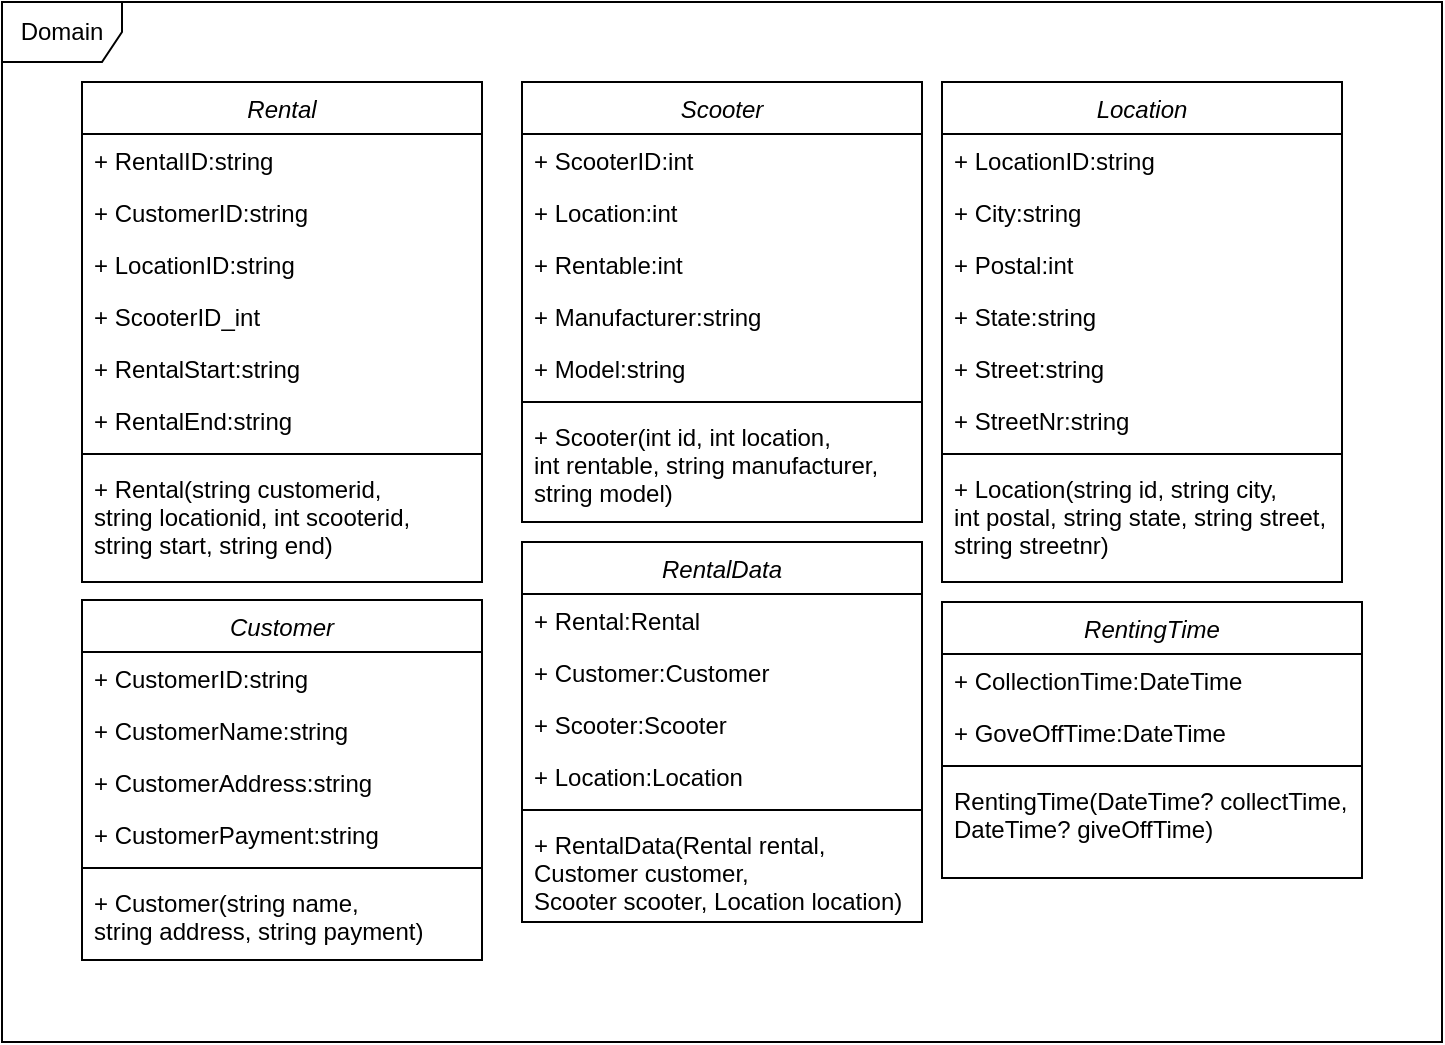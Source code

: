 <mxfile version="16.5.1" type="device"><diagram id="C5RBs43oDa-KdzZeNtuy" name="Page-1"><mxGraphModel dx="1550" dy="948" grid="1" gridSize="10" guides="1" tooltips="1" connect="1" arrows="1" fold="1" page="1" pageScale="1" pageWidth="827" pageHeight="1169" math="0" shadow="0"><root><mxCell id="WIyWlLk6GJQsqaUBKTNV-0"/><mxCell id="WIyWlLk6GJQsqaUBKTNV-1" parent="WIyWlLk6GJQsqaUBKTNV-0"/><mxCell id="zkfFHV4jXpPFQw0GAbJ--0" value="Rental" style="swimlane;fontStyle=2;align=center;verticalAlign=top;childLayout=stackLayout;horizontal=1;startSize=26;horizontalStack=0;resizeParent=1;resizeLast=0;collapsible=1;marginBottom=0;rounded=0;shadow=0;strokeWidth=1;" parent="WIyWlLk6GJQsqaUBKTNV-1" vertex="1"><mxGeometry x="40" y="40" width="200" height="250" as="geometry"><mxRectangle x="230" y="140" width="160" height="26" as="alternateBounds"/></mxGeometry></mxCell><mxCell id="zkfFHV4jXpPFQw0GAbJ--1" value="+ RentalID:string" style="text;align=left;verticalAlign=top;spacingLeft=4;spacingRight=4;overflow=hidden;rotatable=0;points=[[0,0.5],[1,0.5]];portConstraint=eastwest;" parent="zkfFHV4jXpPFQw0GAbJ--0" vertex="1"><mxGeometry y="26" width="200" height="26" as="geometry"/></mxCell><mxCell id="zkfFHV4jXpPFQw0GAbJ--2" value="+ CustomerID:string" style="text;align=left;verticalAlign=top;spacingLeft=4;spacingRight=4;overflow=hidden;rotatable=0;points=[[0,0.5],[1,0.5]];portConstraint=eastwest;rounded=0;shadow=0;html=0;" parent="zkfFHV4jXpPFQw0GAbJ--0" vertex="1"><mxGeometry y="52" width="200" height="26" as="geometry"/></mxCell><mxCell id="zkfFHV4jXpPFQw0GAbJ--3" value="+ LocationID:string" style="text;align=left;verticalAlign=top;spacingLeft=4;spacingRight=4;overflow=hidden;rotatable=0;points=[[0,0.5],[1,0.5]];portConstraint=eastwest;rounded=0;shadow=0;html=0;" parent="zkfFHV4jXpPFQw0GAbJ--0" vertex="1"><mxGeometry y="78" width="200" height="26" as="geometry"/></mxCell><mxCell id="mPlbGyU6Uhk3A5A_tVOu-30" value="+ ScooterID_int" style="text;align=left;verticalAlign=top;spacingLeft=4;spacingRight=4;overflow=hidden;rotatable=0;points=[[0,0.5],[1,0.5]];portConstraint=eastwest;rounded=0;shadow=0;html=0;" vertex="1" parent="zkfFHV4jXpPFQw0GAbJ--0"><mxGeometry y="104" width="200" height="26" as="geometry"/></mxCell><mxCell id="mPlbGyU6Uhk3A5A_tVOu-31" value="+ RentalStart:string" style="text;align=left;verticalAlign=top;spacingLeft=4;spacingRight=4;overflow=hidden;rotatable=0;points=[[0,0.5],[1,0.5]];portConstraint=eastwest;rounded=0;shadow=0;html=0;" vertex="1" parent="zkfFHV4jXpPFQw0GAbJ--0"><mxGeometry y="130" width="200" height="26" as="geometry"/></mxCell><mxCell id="mPlbGyU6Uhk3A5A_tVOu-32" value="+ RentalEnd:string" style="text;align=left;verticalAlign=top;spacingLeft=4;spacingRight=4;overflow=hidden;rotatable=0;points=[[0,0.5],[1,0.5]];portConstraint=eastwest;rounded=0;shadow=0;html=0;" vertex="1" parent="zkfFHV4jXpPFQw0GAbJ--0"><mxGeometry y="156" width="200" height="26" as="geometry"/></mxCell><mxCell id="zkfFHV4jXpPFQw0GAbJ--4" value="" style="line;html=1;strokeWidth=1;align=left;verticalAlign=middle;spacingTop=-1;spacingLeft=3;spacingRight=3;rotatable=0;labelPosition=right;points=[];portConstraint=eastwest;" parent="zkfFHV4jXpPFQw0GAbJ--0" vertex="1"><mxGeometry y="182" width="200" height="8" as="geometry"/></mxCell><mxCell id="zkfFHV4jXpPFQw0GAbJ--5" value="+ Rental(string customerid, &#10;string locationid, int scooterid, &#10;string start, string end)" style="text;align=left;verticalAlign=top;spacingLeft=4;spacingRight=4;overflow=hidden;rotatable=0;points=[[0,0.5],[1,0.5]];portConstraint=eastwest;" parent="zkfFHV4jXpPFQw0GAbJ--0" vertex="1"><mxGeometry y="190" width="200" height="60" as="geometry"/></mxCell><mxCell id="mPlbGyU6Uhk3A5A_tVOu-0" value="Scooter" style="swimlane;fontStyle=2;align=center;verticalAlign=top;childLayout=stackLayout;horizontal=1;startSize=26;horizontalStack=0;resizeParent=1;resizeLast=0;collapsible=1;marginBottom=0;rounded=0;shadow=0;strokeWidth=1;" vertex="1" parent="WIyWlLk6GJQsqaUBKTNV-1"><mxGeometry x="260" y="40" width="200" height="220" as="geometry"><mxRectangle x="230" y="140" width="160" height="26" as="alternateBounds"/></mxGeometry></mxCell><mxCell id="mPlbGyU6Uhk3A5A_tVOu-1" value="+ ScooterID:int" style="text;align=left;verticalAlign=top;spacingLeft=4;spacingRight=4;overflow=hidden;rotatable=0;points=[[0,0.5],[1,0.5]];portConstraint=eastwest;" vertex="1" parent="mPlbGyU6Uhk3A5A_tVOu-0"><mxGeometry y="26" width="200" height="26" as="geometry"/></mxCell><mxCell id="mPlbGyU6Uhk3A5A_tVOu-2" value="+ Location:int" style="text;align=left;verticalAlign=top;spacingLeft=4;spacingRight=4;overflow=hidden;rotatable=0;points=[[0,0.5],[1,0.5]];portConstraint=eastwest;rounded=0;shadow=0;html=0;" vertex="1" parent="mPlbGyU6Uhk3A5A_tVOu-0"><mxGeometry y="52" width="200" height="26" as="geometry"/></mxCell><mxCell id="mPlbGyU6Uhk3A5A_tVOu-3" value="+ Rentable:int" style="text;align=left;verticalAlign=top;spacingLeft=4;spacingRight=4;overflow=hidden;rotatable=0;points=[[0,0.5],[1,0.5]];portConstraint=eastwest;rounded=0;shadow=0;html=0;" vertex="1" parent="mPlbGyU6Uhk3A5A_tVOu-0"><mxGeometry y="78" width="200" height="26" as="geometry"/></mxCell><mxCell id="mPlbGyU6Uhk3A5A_tVOu-34" value="+ Manufacturer:string" style="text;align=left;verticalAlign=top;spacingLeft=4;spacingRight=4;overflow=hidden;rotatable=0;points=[[0,0.5],[1,0.5]];portConstraint=eastwest;rounded=0;shadow=0;html=0;" vertex="1" parent="mPlbGyU6Uhk3A5A_tVOu-0"><mxGeometry y="104" width="200" height="26" as="geometry"/></mxCell><mxCell id="mPlbGyU6Uhk3A5A_tVOu-35" value="+ Model:string" style="text;align=left;verticalAlign=top;spacingLeft=4;spacingRight=4;overflow=hidden;rotatable=0;points=[[0,0.5],[1,0.5]];portConstraint=eastwest;rounded=0;shadow=0;html=0;" vertex="1" parent="mPlbGyU6Uhk3A5A_tVOu-0"><mxGeometry y="130" width="200" height="26" as="geometry"/></mxCell><mxCell id="mPlbGyU6Uhk3A5A_tVOu-4" value="" style="line;html=1;strokeWidth=1;align=left;verticalAlign=middle;spacingTop=-1;spacingLeft=3;spacingRight=3;rotatable=0;labelPosition=right;points=[];portConstraint=eastwest;" vertex="1" parent="mPlbGyU6Uhk3A5A_tVOu-0"><mxGeometry y="156" width="200" height="8" as="geometry"/></mxCell><mxCell id="mPlbGyU6Uhk3A5A_tVOu-5" value="+ Scooter(int id, int location, &#10;int rentable, string manufacturer, &#10;string model)" style="text;align=left;verticalAlign=top;spacingLeft=4;spacingRight=4;overflow=hidden;rotatable=0;points=[[0,0.5],[1,0.5]];portConstraint=eastwest;" vertex="1" parent="mPlbGyU6Uhk3A5A_tVOu-0"><mxGeometry y="164" width="200" height="56" as="geometry"/></mxCell><mxCell id="mPlbGyU6Uhk3A5A_tVOu-6" value="Location" style="swimlane;fontStyle=2;align=center;verticalAlign=top;childLayout=stackLayout;horizontal=1;startSize=26;horizontalStack=0;resizeParent=1;resizeLast=0;collapsible=1;marginBottom=0;rounded=0;shadow=0;strokeWidth=1;" vertex="1" parent="WIyWlLk6GJQsqaUBKTNV-1"><mxGeometry x="470" y="40" width="200" height="250" as="geometry"><mxRectangle x="230" y="140" width="160" height="26" as="alternateBounds"/></mxGeometry></mxCell><mxCell id="mPlbGyU6Uhk3A5A_tVOu-7" value="+ LocationID:string" style="text;align=left;verticalAlign=top;spacingLeft=4;spacingRight=4;overflow=hidden;rotatable=0;points=[[0,0.5],[1,0.5]];portConstraint=eastwest;" vertex="1" parent="mPlbGyU6Uhk3A5A_tVOu-6"><mxGeometry y="26" width="200" height="26" as="geometry"/></mxCell><mxCell id="mPlbGyU6Uhk3A5A_tVOu-8" value="+ City:string" style="text;align=left;verticalAlign=top;spacingLeft=4;spacingRight=4;overflow=hidden;rotatable=0;points=[[0,0.5],[1,0.5]];portConstraint=eastwest;rounded=0;shadow=0;html=0;" vertex="1" parent="mPlbGyU6Uhk3A5A_tVOu-6"><mxGeometry y="52" width="200" height="26" as="geometry"/></mxCell><mxCell id="mPlbGyU6Uhk3A5A_tVOu-9" value="+ Postal:int" style="text;align=left;verticalAlign=top;spacingLeft=4;spacingRight=4;overflow=hidden;rotatable=0;points=[[0,0.5],[1,0.5]];portConstraint=eastwest;rounded=0;shadow=0;html=0;" vertex="1" parent="mPlbGyU6Uhk3A5A_tVOu-6"><mxGeometry y="78" width="200" height="26" as="geometry"/></mxCell><mxCell id="mPlbGyU6Uhk3A5A_tVOu-36" value="+ State:string" style="text;align=left;verticalAlign=top;spacingLeft=4;spacingRight=4;overflow=hidden;rotatable=0;points=[[0,0.5],[1,0.5]];portConstraint=eastwest;rounded=0;shadow=0;html=0;" vertex="1" parent="mPlbGyU6Uhk3A5A_tVOu-6"><mxGeometry y="104" width="200" height="26" as="geometry"/></mxCell><mxCell id="mPlbGyU6Uhk3A5A_tVOu-37" value="+ Street:string" style="text;align=left;verticalAlign=top;spacingLeft=4;spacingRight=4;overflow=hidden;rotatable=0;points=[[0,0.5],[1,0.5]];portConstraint=eastwest;rounded=0;shadow=0;html=0;" vertex="1" parent="mPlbGyU6Uhk3A5A_tVOu-6"><mxGeometry y="130" width="200" height="26" as="geometry"/></mxCell><mxCell id="mPlbGyU6Uhk3A5A_tVOu-38" value="+ StreetNr:string" style="text;align=left;verticalAlign=top;spacingLeft=4;spacingRight=4;overflow=hidden;rotatable=0;points=[[0,0.5],[1,0.5]];portConstraint=eastwest;rounded=0;shadow=0;html=0;" vertex="1" parent="mPlbGyU6Uhk3A5A_tVOu-6"><mxGeometry y="156" width="200" height="26" as="geometry"/></mxCell><mxCell id="mPlbGyU6Uhk3A5A_tVOu-10" value="" style="line;html=1;strokeWidth=1;align=left;verticalAlign=middle;spacingTop=-1;spacingLeft=3;spacingRight=3;rotatable=0;labelPosition=right;points=[];portConstraint=eastwest;" vertex="1" parent="mPlbGyU6Uhk3A5A_tVOu-6"><mxGeometry y="182" width="200" height="8" as="geometry"/></mxCell><mxCell id="mPlbGyU6Uhk3A5A_tVOu-11" value="+ Location(string id, string city, &#10;int postal, string state, string street, &#10;string streetnr)" style="text;align=left;verticalAlign=top;spacingLeft=4;spacingRight=4;overflow=hidden;rotatable=0;points=[[0,0.5],[1,0.5]];portConstraint=eastwest;" vertex="1" parent="mPlbGyU6Uhk3A5A_tVOu-6"><mxGeometry y="190" width="200" height="60" as="geometry"/></mxCell><mxCell id="mPlbGyU6Uhk3A5A_tVOu-12" value="Customer" style="swimlane;fontStyle=2;align=center;verticalAlign=top;childLayout=stackLayout;horizontal=1;startSize=26;horizontalStack=0;resizeParent=1;resizeLast=0;collapsible=1;marginBottom=0;rounded=0;shadow=0;strokeWidth=1;" vertex="1" parent="WIyWlLk6GJQsqaUBKTNV-1"><mxGeometry x="40" y="299" width="200" height="180" as="geometry"><mxRectangle x="230" y="140" width="160" height="26" as="alternateBounds"/></mxGeometry></mxCell><mxCell id="mPlbGyU6Uhk3A5A_tVOu-13" value="+ CustomerID:string" style="text;align=left;verticalAlign=top;spacingLeft=4;spacingRight=4;overflow=hidden;rotatable=0;points=[[0,0.5],[1,0.5]];portConstraint=eastwest;" vertex="1" parent="mPlbGyU6Uhk3A5A_tVOu-12"><mxGeometry y="26" width="200" height="26" as="geometry"/></mxCell><mxCell id="mPlbGyU6Uhk3A5A_tVOu-14" value="+ CustomerName:string" style="text;align=left;verticalAlign=top;spacingLeft=4;spacingRight=4;overflow=hidden;rotatable=0;points=[[0,0.5],[1,0.5]];portConstraint=eastwest;rounded=0;shadow=0;html=0;" vertex="1" parent="mPlbGyU6Uhk3A5A_tVOu-12"><mxGeometry y="52" width="200" height="26" as="geometry"/></mxCell><mxCell id="mPlbGyU6Uhk3A5A_tVOu-15" value="+ CustomerAddress:string" style="text;align=left;verticalAlign=top;spacingLeft=4;spacingRight=4;overflow=hidden;rotatable=0;points=[[0,0.5],[1,0.5]];portConstraint=eastwest;rounded=0;shadow=0;html=0;" vertex="1" parent="mPlbGyU6Uhk3A5A_tVOu-12"><mxGeometry y="78" width="200" height="26" as="geometry"/></mxCell><mxCell id="mPlbGyU6Uhk3A5A_tVOu-39" value="+ CustomerPayment:string" style="text;align=left;verticalAlign=top;spacingLeft=4;spacingRight=4;overflow=hidden;rotatable=0;points=[[0,0.5],[1,0.5]];portConstraint=eastwest;rounded=0;shadow=0;html=0;" vertex="1" parent="mPlbGyU6Uhk3A5A_tVOu-12"><mxGeometry y="104" width="200" height="26" as="geometry"/></mxCell><mxCell id="mPlbGyU6Uhk3A5A_tVOu-16" value="" style="line;html=1;strokeWidth=1;align=left;verticalAlign=middle;spacingTop=-1;spacingLeft=3;spacingRight=3;rotatable=0;labelPosition=right;points=[];portConstraint=eastwest;" vertex="1" parent="mPlbGyU6Uhk3A5A_tVOu-12"><mxGeometry y="130" width="200" height="8" as="geometry"/></mxCell><mxCell id="mPlbGyU6Uhk3A5A_tVOu-17" value="+ Customer(string name, &#10;string address, string payment)" style="text;align=left;verticalAlign=top;spacingLeft=4;spacingRight=4;overflow=hidden;rotatable=0;points=[[0,0.5],[1,0.5]];portConstraint=eastwest;" vertex="1" parent="mPlbGyU6Uhk3A5A_tVOu-12"><mxGeometry y="138" width="200" height="42" as="geometry"/></mxCell><mxCell id="mPlbGyU6Uhk3A5A_tVOu-18" value="RentalData" style="swimlane;fontStyle=2;align=center;verticalAlign=top;childLayout=stackLayout;horizontal=1;startSize=26;horizontalStack=0;resizeParent=1;resizeLast=0;collapsible=1;marginBottom=0;rounded=0;shadow=0;strokeWidth=1;" vertex="1" parent="WIyWlLk6GJQsqaUBKTNV-1"><mxGeometry x="260" y="270" width="200" height="190" as="geometry"><mxRectangle x="230" y="140" width="160" height="26" as="alternateBounds"/></mxGeometry></mxCell><mxCell id="mPlbGyU6Uhk3A5A_tVOu-19" value="+ Rental:Rental" style="text;align=left;verticalAlign=top;spacingLeft=4;spacingRight=4;overflow=hidden;rotatable=0;points=[[0,0.5],[1,0.5]];portConstraint=eastwest;" vertex="1" parent="mPlbGyU6Uhk3A5A_tVOu-18"><mxGeometry y="26" width="200" height="26" as="geometry"/></mxCell><mxCell id="mPlbGyU6Uhk3A5A_tVOu-20" value="+ Customer:Customer" style="text;align=left;verticalAlign=top;spacingLeft=4;spacingRight=4;overflow=hidden;rotatable=0;points=[[0,0.5],[1,0.5]];portConstraint=eastwest;rounded=0;shadow=0;html=0;" vertex="1" parent="mPlbGyU6Uhk3A5A_tVOu-18"><mxGeometry y="52" width="200" height="26" as="geometry"/></mxCell><mxCell id="mPlbGyU6Uhk3A5A_tVOu-21" value="+ Scooter:Scooter" style="text;align=left;verticalAlign=top;spacingLeft=4;spacingRight=4;overflow=hidden;rotatable=0;points=[[0,0.5],[1,0.5]];portConstraint=eastwest;rounded=0;shadow=0;html=0;" vertex="1" parent="mPlbGyU6Uhk3A5A_tVOu-18"><mxGeometry y="78" width="200" height="26" as="geometry"/></mxCell><mxCell id="mPlbGyU6Uhk3A5A_tVOu-40" value="+ Location:Location" style="text;align=left;verticalAlign=top;spacingLeft=4;spacingRight=4;overflow=hidden;rotatable=0;points=[[0,0.5],[1,0.5]];portConstraint=eastwest;rounded=0;shadow=0;html=0;" vertex="1" parent="mPlbGyU6Uhk3A5A_tVOu-18"><mxGeometry y="104" width="200" height="26" as="geometry"/></mxCell><mxCell id="mPlbGyU6Uhk3A5A_tVOu-22" value="" style="line;html=1;strokeWidth=1;align=left;verticalAlign=middle;spacingTop=-1;spacingLeft=3;spacingRight=3;rotatable=0;labelPosition=right;points=[];portConstraint=eastwest;" vertex="1" parent="mPlbGyU6Uhk3A5A_tVOu-18"><mxGeometry y="130" width="200" height="8" as="geometry"/></mxCell><mxCell id="mPlbGyU6Uhk3A5A_tVOu-23" value="+ RentalData(Rental rental, &#10;Customer customer, &#10;Scooter scooter, Location location)" style="text;align=left;verticalAlign=top;spacingLeft=4;spacingRight=4;overflow=hidden;rotatable=0;points=[[0,0.5],[1,0.5]];portConstraint=eastwest;" vertex="1" parent="mPlbGyU6Uhk3A5A_tVOu-18"><mxGeometry y="138" width="200" height="52" as="geometry"/></mxCell><mxCell id="mPlbGyU6Uhk3A5A_tVOu-24" value="RentingTime" style="swimlane;fontStyle=2;align=center;verticalAlign=top;childLayout=stackLayout;horizontal=1;startSize=26;horizontalStack=0;resizeParent=1;resizeLast=0;collapsible=1;marginBottom=0;rounded=0;shadow=0;strokeWidth=1;" vertex="1" parent="WIyWlLk6GJQsqaUBKTNV-1"><mxGeometry x="470" y="300" width="210" height="138" as="geometry"><mxRectangle x="230" y="140" width="160" height="26" as="alternateBounds"/></mxGeometry></mxCell><mxCell id="mPlbGyU6Uhk3A5A_tVOu-25" value="+ CollectionTime:DateTime" style="text;align=left;verticalAlign=top;spacingLeft=4;spacingRight=4;overflow=hidden;rotatable=0;points=[[0,0.5],[1,0.5]];portConstraint=eastwest;" vertex="1" parent="mPlbGyU6Uhk3A5A_tVOu-24"><mxGeometry y="26" width="210" height="26" as="geometry"/></mxCell><mxCell id="mPlbGyU6Uhk3A5A_tVOu-26" value="+ GoveOffTime:DateTime" style="text;align=left;verticalAlign=top;spacingLeft=4;spacingRight=4;overflow=hidden;rotatable=0;points=[[0,0.5],[1,0.5]];portConstraint=eastwest;rounded=0;shadow=0;html=0;" vertex="1" parent="mPlbGyU6Uhk3A5A_tVOu-24"><mxGeometry y="52" width="210" height="26" as="geometry"/></mxCell><mxCell id="mPlbGyU6Uhk3A5A_tVOu-28" value="" style="line;html=1;strokeWidth=1;align=left;verticalAlign=middle;spacingTop=-1;spacingLeft=3;spacingRight=3;rotatable=0;labelPosition=right;points=[];portConstraint=eastwest;" vertex="1" parent="mPlbGyU6Uhk3A5A_tVOu-24"><mxGeometry y="78" width="210" height="8" as="geometry"/></mxCell><mxCell id="mPlbGyU6Uhk3A5A_tVOu-29" value="RentingTime(DateTime? collectTime, &#10;DateTime? giveOffTime)" style="text;align=left;verticalAlign=top;spacingLeft=4;spacingRight=4;overflow=hidden;rotatable=0;points=[[0,0.5],[1,0.5]];portConstraint=eastwest;" vertex="1" parent="mPlbGyU6Uhk3A5A_tVOu-24"><mxGeometry y="86" width="210" height="44" as="geometry"/></mxCell><mxCell id="mPlbGyU6Uhk3A5A_tVOu-41" value="Domain" style="shape=umlFrame;whiteSpace=wrap;html=1;" vertex="1" parent="WIyWlLk6GJQsqaUBKTNV-1"><mxGeometry width="720" height="520" as="geometry"/></mxCell></root></mxGraphModel></diagram></mxfile>